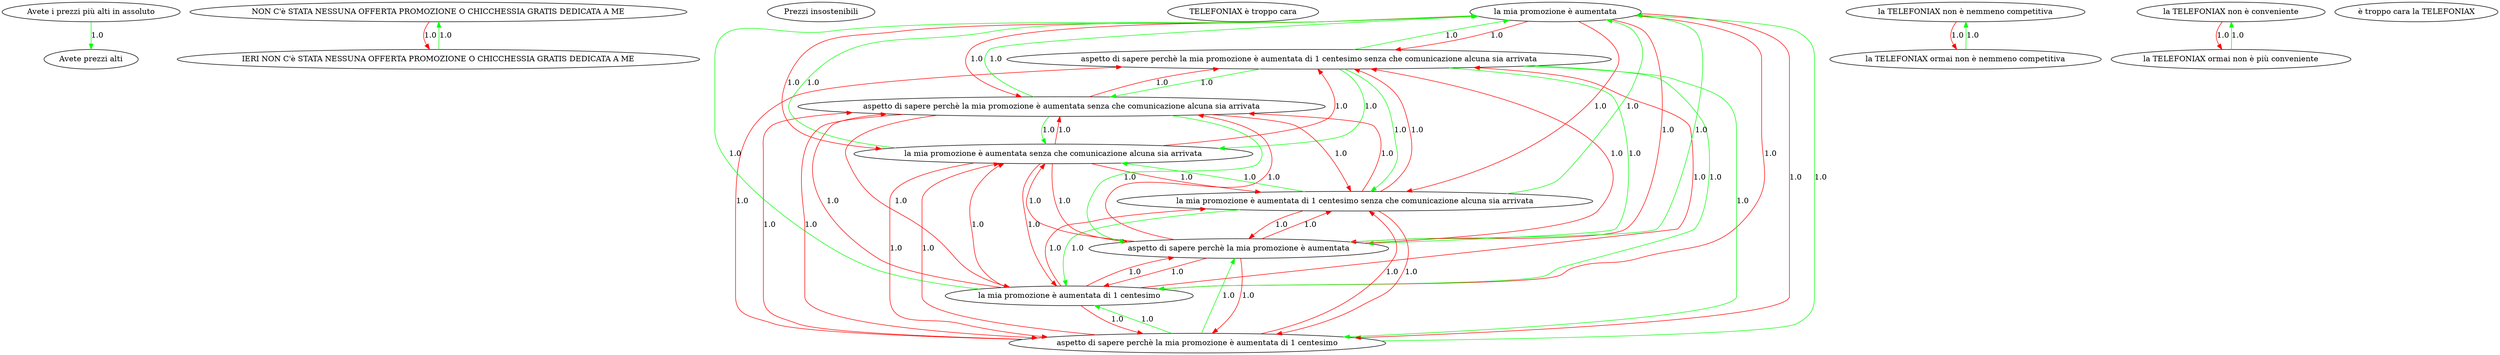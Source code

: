 digraph rawGraph {
"Avete prezzi alti";"Avete i prezzi più alti in assoluto";"NON C'è STATA NESSUNA OFFERTA PROMOZIONE O CHICCHESSIA GRATIS DEDICATA A ME";"IERI NON C'è STATA NESSUNA OFFERTA PROMOZIONE O CHICCHESSIA GRATIS DEDICATA A ME";"Prezzi insostenibili";"TELEFONIAX è troppo cara";"la mia promozione è aumentata";"aspetto di sapere perchè la mia promozione è aumentata di 1 centesimo senza che comunicazione alcuna sia arrivata";"aspetto di sapere perchè la mia promozione è aumentata di 1 centesimo";"la mia promozione è aumentata di 1 centesimo";"aspetto di sapere perchè la mia promozione è aumentata";"la mia promozione è aumentata di 1 centesimo senza che comunicazione alcuna sia arrivata";"la mia promozione è aumentata senza che comunicazione alcuna sia arrivata";"aspetto di sapere perchè la mia promozione è aumentata senza che comunicazione alcuna sia arrivata";"la TELEFONIAX non è nemmeno competitiva";"la TELEFONIAX ormai non è nemmeno competitiva";"la TELEFONIAX non è conveniente";"la TELEFONIAX ormai non è più conveniente";"è troppo cara la TELEFONIAX";"Avete i prezzi più alti in assoluto" -> "Avete prezzi alti" [label=1.0] [color=green]
"IERI NON C'è STATA NESSUNA OFFERTA PROMOZIONE O CHICCHESSIA GRATIS DEDICATA A ME" -> "NON C'è STATA NESSUNA OFFERTA PROMOZIONE O CHICCHESSIA GRATIS DEDICATA A ME" [label=1.0] [color=green]
"NON C'è STATA NESSUNA OFFERTA PROMOZIONE O CHICCHESSIA GRATIS DEDICATA A ME" -> "IERI NON C'è STATA NESSUNA OFFERTA PROMOZIONE O CHICCHESSIA GRATIS DEDICATA A ME" [label=1.0] [color=red]
"aspetto di sapere perchè la mia promozione è aumentata di 1 centesimo senza che comunicazione alcuna sia arrivata" -> "aspetto di sapere perchè la mia promozione è aumentata di 1 centesimo" [label=1.0] [color=green]
"aspetto di sapere perchè la mia promozione è aumentata di 1 centesimo" -> "la mia promozione è aumentata di 1 centesimo" [label=1.0] [color=green]
"la mia promozione è aumentata di 1 centesimo" -> "la mia promozione è aumentata" [label=1.0] [color=green]
"aspetto di sapere perchè la mia promozione è aumentata di 1 centesimo" -> "aspetto di sapere perchè la mia promozione è aumentata" [label=1.0] [color=green]
"aspetto di sapere perchè la mia promozione è aumentata" -> "la mia promozione è aumentata" [label=1.0] [color=green]
"aspetto di sapere perchè la mia promozione è aumentata di 1 centesimo senza che comunicazione alcuna sia arrivata" -> "la mia promozione è aumentata di 1 centesimo senza che comunicazione alcuna sia arrivata" [label=1.0] [color=green]
"la mia promozione è aumentata di 1 centesimo senza che comunicazione alcuna sia arrivata" -> "la mia promozione è aumentata di 1 centesimo" [label=1.0] [color=green]
"la mia promozione è aumentata di 1 centesimo senza che comunicazione alcuna sia arrivata" -> "la mia promozione è aumentata senza che comunicazione alcuna sia arrivata" [label=1.0] [color=green]
"la mia promozione è aumentata senza che comunicazione alcuna sia arrivata" -> "la mia promozione è aumentata" [label=1.0] [color=green]
"aspetto di sapere perchè la mia promozione è aumentata di 1 centesimo senza che comunicazione alcuna sia arrivata" -> "aspetto di sapere perchè la mia promozione è aumentata senza che comunicazione alcuna sia arrivata" [label=1.0] [color=green]
"aspetto di sapere perchè la mia promozione è aumentata senza che comunicazione alcuna sia arrivata" -> "aspetto di sapere perchè la mia promozione è aumentata" [label=1.0] [color=green]
"aspetto di sapere perchè la mia promozione è aumentata senza che comunicazione alcuna sia arrivata" -> "la mia promozione è aumentata senza che comunicazione alcuna sia arrivata" [label=1.0] [color=green]
"aspetto di sapere perchè la mia promozione è aumentata di 1 centesimo senza che comunicazione alcuna sia arrivata" -> "la mia promozione è aumentata senza che comunicazione alcuna sia arrivata" [label=1.0] [color=green]
"aspetto di sapere perchè la mia promozione è aumentata di 1 centesimo senza che comunicazione alcuna sia arrivata" -> "aspetto di sapere perchè la mia promozione è aumentata" [label=1.0] [color=green]
"aspetto di sapere perchè la mia promozione è aumentata di 1 centesimo senza che comunicazione alcuna sia arrivata" -> "la mia promozione è aumentata di 1 centesimo" [label=1.0] [color=green]
"aspetto di sapere perchè la mia promozione è aumentata di 1 centesimo" -> "la mia promozione è aumentata" [label=1.0] [color=green]
"la mia promozione è aumentata di 1 centesimo senza che comunicazione alcuna sia arrivata" -> "la mia promozione è aumentata" [label=1.0] [color=green]
"aspetto di sapere perchè la mia promozione è aumentata senza che comunicazione alcuna sia arrivata" -> "la mia promozione è aumentata" [label=1.0] [color=green]
"aspetto di sapere perchè la mia promozione è aumentata di 1 centesimo senza che comunicazione alcuna sia arrivata" -> "la mia promozione è aumentata" [label=1.0] [color=green]
"la mia promozione è aumentata" -> "aspetto di sapere perchè la mia promozione è aumentata di 1 centesimo senza che comunicazione alcuna sia arrivata" [label=1.0] [color=red]
"la mia promozione è aumentata" -> "aspetto di sapere perchè la mia promozione è aumentata di 1 centesimo" [label=1.0] [color=red]
"la mia promozione è aumentata" -> "la mia promozione è aumentata di 1 centesimo" [label=1.0] [color=red]
"la mia promozione è aumentata" -> "aspetto di sapere perchè la mia promozione è aumentata" [label=1.0] [color=red]
"la mia promozione è aumentata" -> "la mia promozione è aumentata di 1 centesimo senza che comunicazione alcuna sia arrivata" [label=1.0] [color=red]
"la mia promozione è aumentata" -> "la mia promozione è aumentata senza che comunicazione alcuna sia arrivata" [label=1.0] [color=red]
"la mia promozione è aumentata" -> "aspetto di sapere perchè la mia promozione è aumentata senza che comunicazione alcuna sia arrivata" [label=1.0] [color=red]
"aspetto di sapere perchè la mia promozione è aumentata di 1 centesimo" -> "aspetto di sapere perchè la mia promozione è aumentata di 1 centesimo senza che comunicazione alcuna sia arrivata" [label=1.0] [color=red]
"aspetto di sapere perchè la mia promozione è aumentata di 1 centesimo" -> "la mia promozione è aumentata di 1 centesimo senza che comunicazione alcuna sia arrivata" [label=1.0] [color=red]
"aspetto di sapere perchè la mia promozione è aumentata di 1 centesimo" -> "la mia promozione è aumentata senza che comunicazione alcuna sia arrivata" [label=1.0] [color=red]
"aspetto di sapere perchè la mia promozione è aumentata di 1 centesimo" -> "aspetto di sapere perchè la mia promozione è aumentata senza che comunicazione alcuna sia arrivata" [label=1.0] [color=red]
"la mia promozione è aumentata di 1 centesimo" -> "aspetto di sapere perchè la mia promozione è aumentata di 1 centesimo senza che comunicazione alcuna sia arrivata" [label=1.0] [color=red]
"la mia promozione è aumentata di 1 centesimo" -> "aspetto di sapere perchè la mia promozione è aumentata di 1 centesimo" [label=1.0] [color=red]
"la mia promozione è aumentata di 1 centesimo" -> "aspetto di sapere perchè la mia promozione è aumentata" [label=1.0] [color=red]
"la mia promozione è aumentata di 1 centesimo" -> "la mia promozione è aumentata di 1 centesimo senza che comunicazione alcuna sia arrivata" [label=1.0] [color=red]
"la mia promozione è aumentata di 1 centesimo" -> "la mia promozione è aumentata senza che comunicazione alcuna sia arrivata" [label=1.0] [color=red]
"la mia promozione è aumentata di 1 centesimo" -> "aspetto di sapere perchè la mia promozione è aumentata senza che comunicazione alcuna sia arrivata" [label=1.0] [color=red]
"aspetto di sapere perchè la mia promozione è aumentata" -> "aspetto di sapere perchè la mia promozione è aumentata di 1 centesimo senza che comunicazione alcuna sia arrivata" [label=1.0] [color=red]
"aspetto di sapere perchè la mia promozione è aumentata" -> "aspetto di sapere perchè la mia promozione è aumentata di 1 centesimo" [label=1.0] [color=red]
"aspetto di sapere perchè la mia promozione è aumentata" -> "la mia promozione è aumentata di 1 centesimo" [label=1.0] [color=red]
"aspetto di sapere perchè la mia promozione è aumentata" -> "la mia promozione è aumentata di 1 centesimo senza che comunicazione alcuna sia arrivata" [label=1.0] [color=red]
"aspetto di sapere perchè la mia promozione è aumentata" -> "la mia promozione è aumentata senza che comunicazione alcuna sia arrivata" [label=1.0] [color=red]
"aspetto di sapere perchè la mia promozione è aumentata" -> "aspetto di sapere perchè la mia promozione è aumentata senza che comunicazione alcuna sia arrivata" [label=1.0] [color=red]
"la mia promozione è aumentata di 1 centesimo senza che comunicazione alcuna sia arrivata" -> "aspetto di sapere perchè la mia promozione è aumentata di 1 centesimo senza che comunicazione alcuna sia arrivata" [label=1.0] [color=red]
"la mia promozione è aumentata di 1 centesimo senza che comunicazione alcuna sia arrivata" -> "aspetto di sapere perchè la mia promozione è aumentata di 1 centesimo" [label=1.0] [color=red]
"la mia promozione è aumentata di 1 centesimo senza che comunicazione alcuna sia arrivata" -> "aspetto di sapere perchè la mia promozione è aumentata" [label=1.0] [color=red]
"la mia promozione è aumentata di 1 centesimo senza che comunicazione alcuna sia arrivata" -> "aspetto di sapere perchè la mia promozione è aumentata senza che comunicazione alcuna sia arrivata" [label=1.0] [color=red]
"la mia promozione è aumentata senza che comunicazione alcuna sia arrivata" -> "aspetto di sapere perchè la mia promozione è aumentata di 1 centesimo senza che comunicazione alcuna sia arrivata" [label=1.0] [color=red]
"la mia promozione è aumentata senza che comunicazione alcuna sia arrivata" -> "aspetto di sapere perchè la mia promozione è aumentata di 1 centesimo" [label=1.0] [color=red]
"la mia promozione è aumentata senza che comunicazione alcuna sia arrivata" -> "la mia promozione è aumentata di 1 centesimo" [label=1.0] [color=red]
"la mia promozione è aumentata senza che comunicazione alcuna sia arrivata" -> "aspetto di sapere perchè la mia promozione è aumentata" [label=1.0] [color=red]
"la mia promozione è aumentata senza che comunicazione alcuna sia arrivata" -> "la mia promozione è aumentata di 1 centesimo senza che comunicazione alcuna sia arrivata" [label=1.0] [color=red]
"la mia promozione è aumentata senza che comunicazione alcuna sia arrivata" -> "aspetto di sapere perchè la mia promozione è aumentata senza che comunicazione alcuna sia arrivata" [label=1.0] [color=red]
"aspetto di sapere perchè la mia promozione è aumentata senza che comunicazione alcuna sia arrivata" -> "aspetto di sapere perchè la mia promozione è aumentata di 1 centesimo senza che comunicazione alcuna sia arrivata" [label=1.0] [color=red]
"aspetto di sapere perchè la mia promozione è aumentata senza che comunicazione alcuna sia arrivata" -> "aspetto di sapere perchè la mia promozione è aumentata di 1 centesimo" [label=1.0] [color=red]
"aspetto di sapere perchè la mia promozione è aumentata senza che comunicazione alcuna sia arrivata" -> "la mia promozione è aumentata di 1 centesimo" [label=1.0] [color=red]
"aspetto di sapere perchè la mia promozione è aumentata senza che comunicazione alcuna sia arrivata" -> "la mia promozione è aumentata di 1 centesimo senza che comunicazione alcuna sia arrivata" [label=1.0] [color=red]
"la TELEFONIAX ormai non è nemmeno competitiva" -> "la TELEFONIAX non è nemmeno competitiva" [label=1.0] [color=green]
"la TELEFONIAX non è nemmeno competitiva" -> "la TELEFONIAX ormai non è nemmeno competitiva" [label=1.0] [color=red]
"la TELEFONIAX ormai non è più conveniente" -> "la TELEFONIAX non è conveniente" [label=1.0] [color=green]
"la TELEFONIAX non è conveniente" -> "la TELEFONIAX ormai non è più conveniente" [label=1.0] [color=red]
}